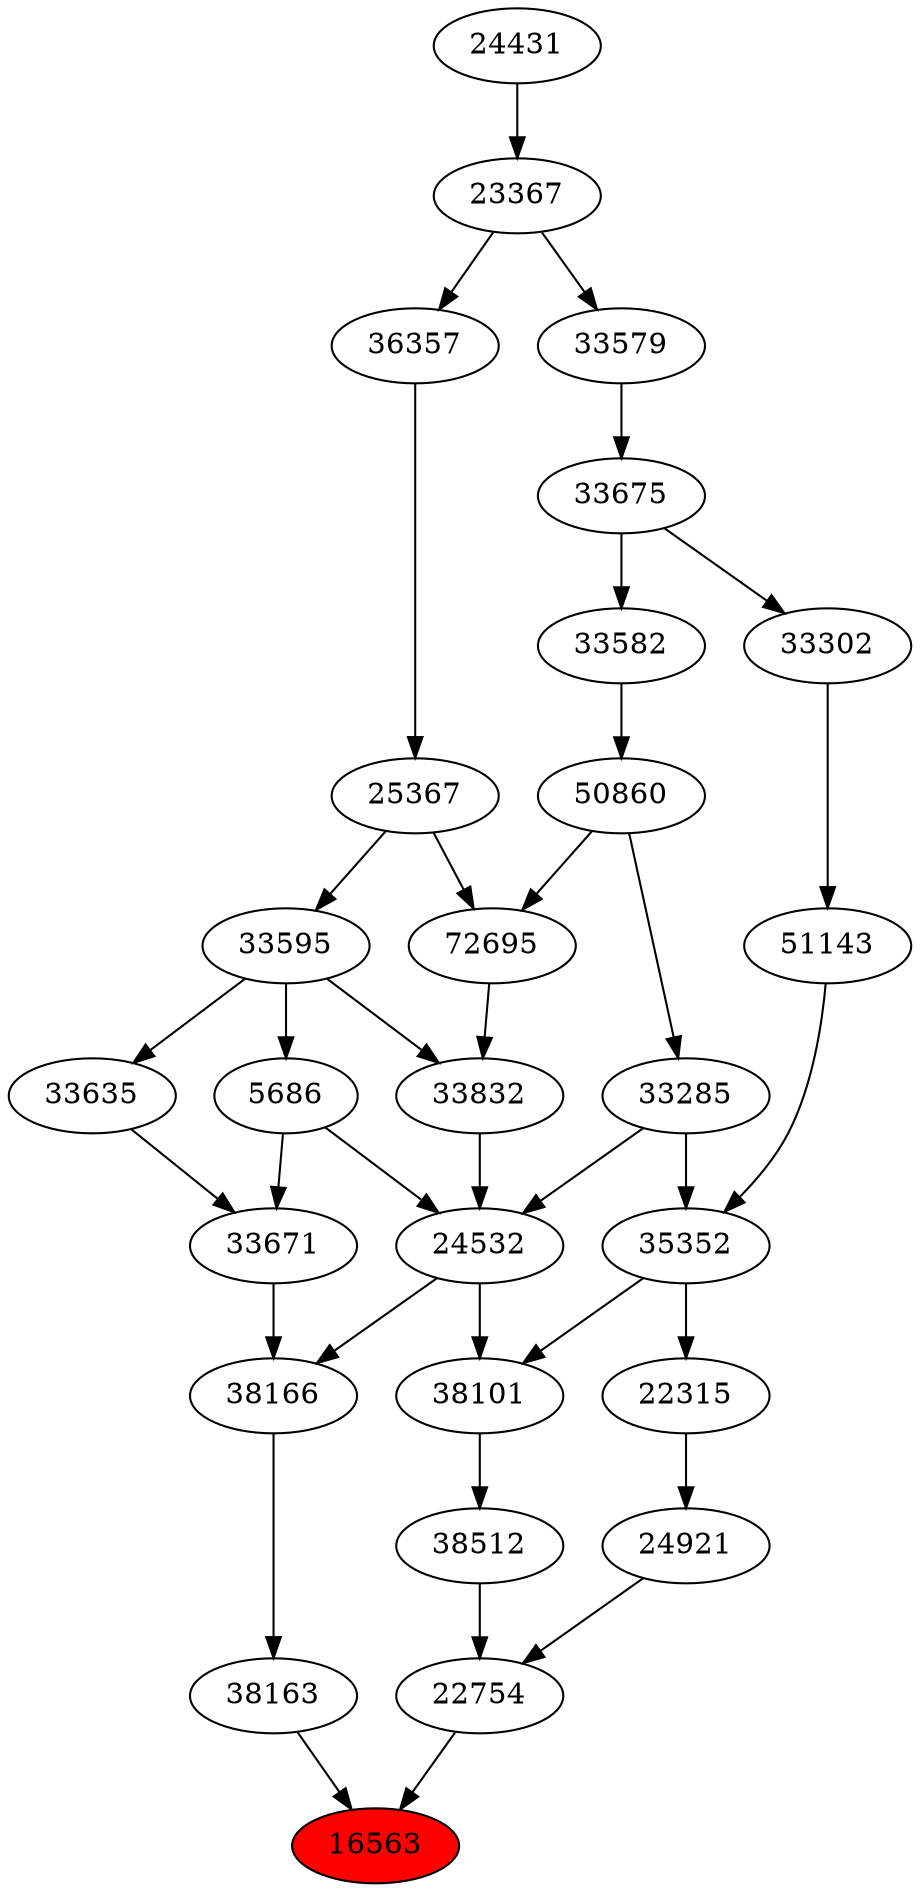 strict digraph{ 
16563 [label="16563" fillcolor=red style=filled]
22754 -> 16563
38163 -> 16563
22754 [label="22754"]
38512 -> 22754
24921 -> 22754
38163 [label="38163"]
38166 -> 38163
38512 [label="38512"]
38101 -> 38512
24921 [label="24921"]
22315 -> 24921
38166 [label="38166"]
24532 -> 38166
33671 -> 38166
38101 [label="38101"]
24532 -> 38101
35352 -> 38101
22315 [label="22315"]
35352 -> 22315
24532 [label="24532"]
33285 -> 24532
5686 -> 24532
33832 -> 24532
33671 [label="33671"]
5686 -> 33671
33635 -> 33671
35352 [label="35352"]
33285 -> 35352
51143 -> 35352
33285 [label="33285"]
50860 -> 33285
5686 [label="5686"]
33595 -> 5686
33832 [label="33832"]
72695 -> 33832
33595 -> 33832
33635 [label="33635"]
33595 -> 33635
51143 [label="51143"]
33302 -> 51143
50860 [label="50860"]
33582 -> 50860
33595 [label="33595"]
25367 -> 33595
72695 [label="72695"]
50860 -> 72695
25367 -> 72695
33302 [label="33302"]
33675 -> 33302
33582 [label="33582"]
33675 -> 33582
25367 [label="25367"]
36357 -> 25367
33675 [label="33675"]
33579 -> 33675
36357 [label="36357"]
23367 -> 36357
33579 [label="33579"]
23367 -> 33579
23367 [label="23367"]
24431 -> 23367
24431 [label="24431"]
}